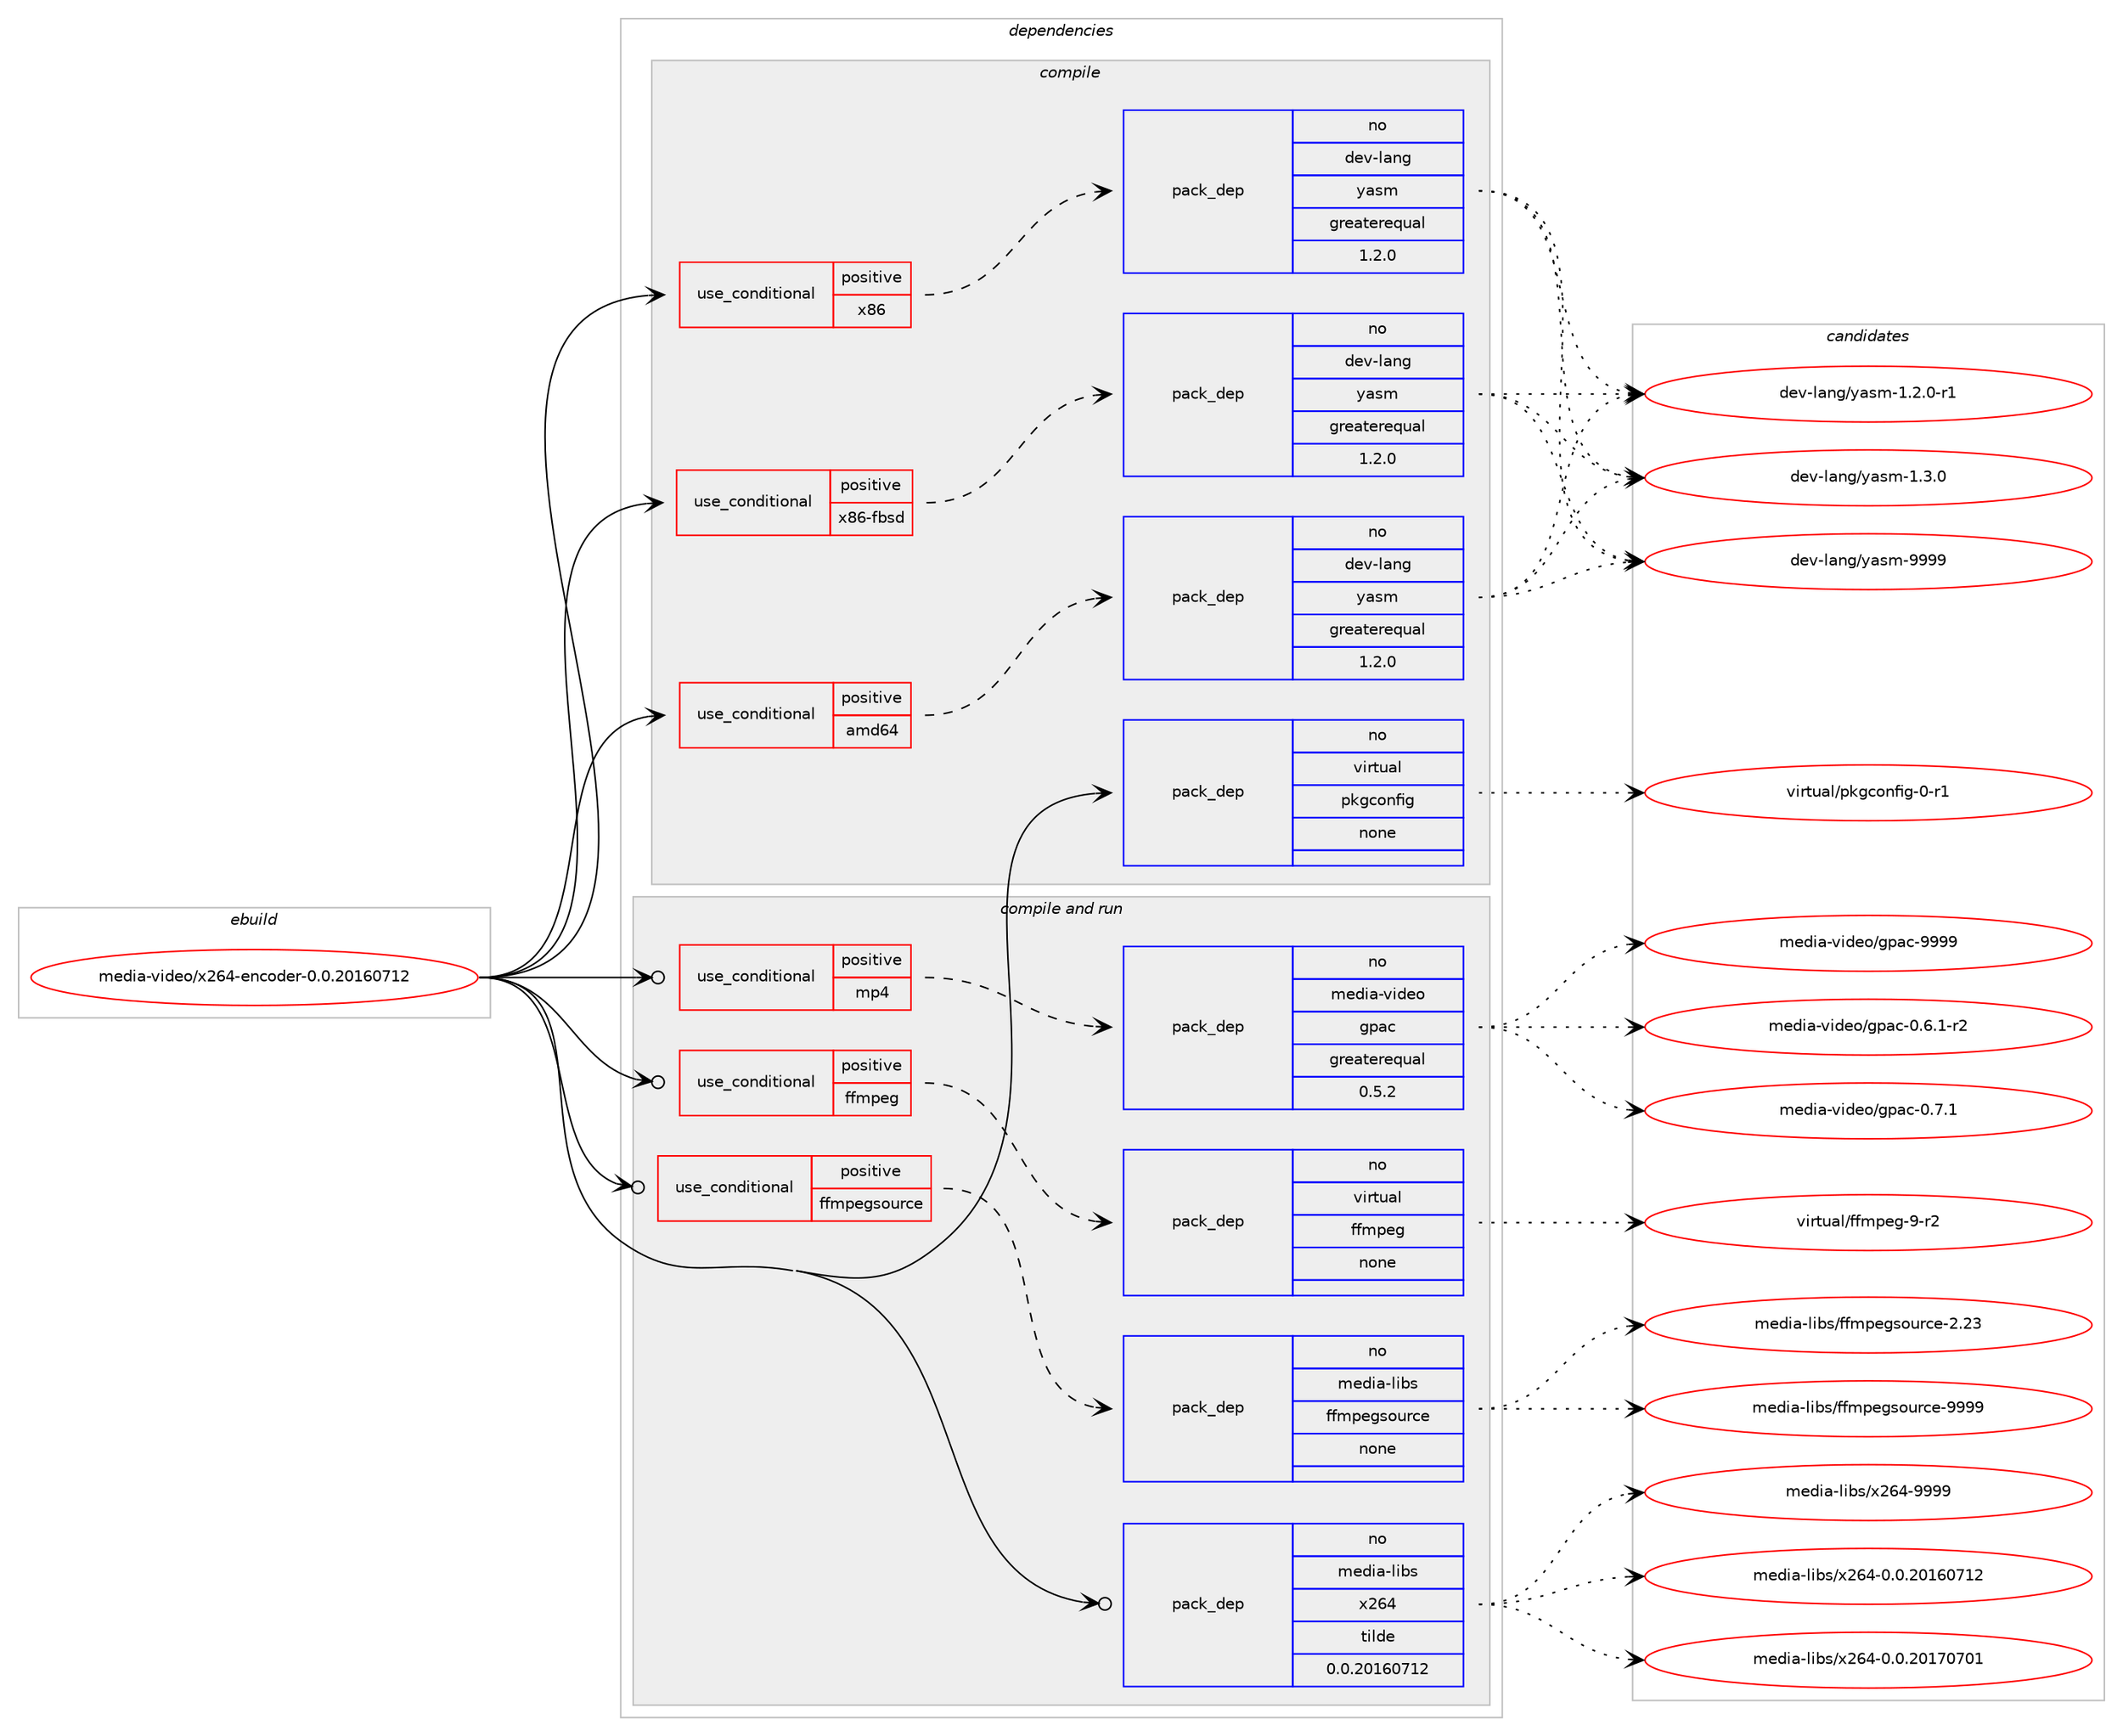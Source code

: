 digraph prolog {

# *************
# Graph options
# *************

newrank=true;
concentrate=true;
compound=true;
graph [rankdir=LR,fontname=Helvetica,fontsize=10,ranksep=1.5];#, ranksep=2.5, nodesep=0.2];
edge  [arrowhead=vee];
node  [fontname=Helvetica,fontsize=10];

# **********
# The ebuild
# **********

subgraph cluster_leftcol {
color=gray;
rank=same;
label=<<i>ebuild</i>>;
id [label="media-video/x264-encoder-0.0.20160712", color=red, width=4, href="../media-video/x264-encoder-0.0.20160712.svg"];
}

# ****************
# The dependencies
# ****************

subgraph cluster_midcol {
color=gray;
label=<<i>dependencies</i>>;
subgraph cluster_compile {
fillcolor="#eeeeee";
style=filled;
label=<<i>compile</i>>;
subgraph cond98353 {
dependency398399 [label=<<TABLE BORDER="0" CELLBORDER="1" CELLSPACING="0" CELLPADDING="4"><TR><TD ROWSPAN="3" CELLPADDING="10">use_conditional</TD></TR><TR><TD>positive</TD></TR><TR><TD>amd64</TD></TR></TABLE>>, shape=none, color=red];
subgraph pack293602 {
dependency398400 [label=<<TABLE BORDER="0" CELLBORDER="1" CELLSPACING="0" CELLPADDING="4" WIDTH="220"><TR><TD ROWSPAN="6" CELLPADDING="30">pack_dep</TD></TR><TR><TD WIDTH="110">no</TD></TR><TR><TD>dev-lang</TD></TR><TR><TD>yasm</TD></TR><TR><TD>greaterequal</TD></TR><TR><TD>1.2.0</TD></TR></TABLE>>, shape=none, color=blue];
}
dependency398399:e -> dependency398400:w [weight=20,style="dashed",arrowhead="vee"];
}
id:e -> dependency398399:w [weight=20,style="solid",arrowhead="vee"];
subgraph cond98354 {
dependency398401 [label=<<TABLE BORDER="0" CELLBORDER="1" CELLSPACING="0" CELLPADDING="4"><TR><TD ROWSPAN="3" CELLPADDING="10">use_conditional</TD></TR><TR><TD>positive</TD></TR><TR><TD>x86</TD></TR></TABLE>>, shape=none, color=red];
subgraph pack293603 {
dependency398402 [label=<<TABLE BORDER="0" CELLBORDER="1" CELLSPACING="0" CELLPADDING="4" WIDTH="220"><TR><TD ROWSPAN="6" CELLPADDING="30">pack_dep</TD></TR><TR><TD WIDTH="110">no</TD></TR><TR><TD>dev-lang</TD></TR><TR><TD>yasm</TD></TR><TR><TD>greaterequal</TD></TR><TR><TD>1.2.0</TD></TR></TABLE>>, shape=none, color=blue];
}
dependency398401:e -> dependency398402:w [weight=20,style="dashed",arrowhead="vee"];
}
id:e -> dependency398401:w [weight=20,style="solid",arrowhead="vee"];
subgraph cond98355 {
dependency398403 [label=<<TABLE BORDER="0" CELLBORDER="1" CELLSPACING="0" CELLPADDING="4"><TR><TD ROWSPAN="3" CELLPADDING="10">use_conditional</TD></TR><TR><TD>positive</TD></TR><TR><TD>x86-fbsd</TD></TR></TABLE>>, shape=none, color=red];
subgraph pack293604 {
dependency398404 [label=<<TABLE BORDER="0" CELLBORDER="1" CELLSPACING="0" CELLPADDING="4" WIDTH="220"><TR><TD ROWSPAN="6" CELLPADDING="30">pack_dep</TD></TR><TR><TD WIDTH="110">no</TD></TR><TR><TD>dev-lang</TD></TR><TR><TD>yasm</TD></TR><TR><TD>greaterequal</TD></TR><TR><TD>1.2.0</TD></TR></TABLE>>, shape=none, color=blue];
}
dependency398403:e -> dependency398404:w [weight=20,style="dashed",arrowhead="vee"];
}
id:e -> dependency398403:w [weight=20,style="solid",arrowhead="vee"];
subgraph pack293605 {
dependency398405 [label=<<TABLE BORDER="0" CELLBORDER="1" CELLSPACING="0" CELLPADDING="4" WIDTH="220"><TR><TD ROWSPAN="6" CELLPADDING="30">pack_dep</TD></TR><TR><TD WIDTH="110">no</TD></TR><TR><TD>virtual</TD></TR><TR><TD>pkgconfig</TD></TR><TR><TD>none</TD></TR><TR><TD></TD></TR></TABLE>>, shape=none, color=blue];
}
id:e -> dependency398405:w [weight=20,style="solid",arrowhead="vee"];
}
subgraph cluster_compileandrun {
fillcolor="#eeeeee";
style=filled;
label=<<i>compile and run</i>>;
subgraph cond98356 {
dependency398406 [label=<<TABLE BORDER="0" CELLBORDER="1" CELLSPACING="0" CELLPADDING="4"><TR><TD ROWSPAN="3" CELLPADDING="10">use_conditional</TD></TR><TR><TD>positive</TD></TR><TR><TD>ffmpeg</TD></TR></TABLE>>, shape=none, color=red];
subgraph pack293606 {
dependency398407 [label=<<TABLE BORDER="0" CELLBORDER="1" CELLSPACING="0" CELLPADDING="4" WIDTH="220"><TR><TD ROWSPAN="6" CELLPADDING="30">pack_dep</TD></TR><TR><TD WIDTH="110">no</TD></TR><TR><TD>virtual</TD></TR><TR><TD>ffmpeg</TD></TR><TR><TD>none</TD></TR><TR><TD></TD></TR></TABLE>>, shape=none, color=blue];
}
dependency398406:e -> dependency398407:w [weight=20,style="dashed",arrowhead="vee"];
}
id:e -> dependency398406:w [weight=20,style="solid",arrowhead="odotvee"];
subgraph cond98357 {
dependency398408 [label=<<TABLE BORDER="0" CELLBORDER="1" CELLSPACING="0" CELLPADDING="4"><TR><TD ROWSPAN="3" CELLPADDING="10">use_conditional</TD></TR><TR><TD>positive</TD></TR><TR><TD>ffmpegsource</TD></TR></TABLE>>, shape=none, color=red];
subgraph pack293607 {
dependency398409 [label=<<TABLE BORDER="0" CELLBORDER="1" CELLSPACING="0" CELLPADDING="4" WIDTH="220"><TR><TD ROWSPAN="6" CELLPADDING="30">pack_dep</TD></TR><TR><TD WIDTH="110">no</TD></TR><TR><TD>media-libs</TD></TR><TR><TD>ffmpegsource</TD></TR><TR><TD>none</TD></TR><TR><TD></TD></TR></TABLE>>, shape=none, color=blue];
}
dependency398408:e -> dependency398409:w [weight=20,style="dashed",arrowhead="vee"];
}
id:e -> dependency398408:w [weight=20,style="solid",arrowhead="odotvee"];
subgraph cond98358 {
dependency398410 [label=<<TABLE BORDER="0" CELLBORDER="1" CELLSPACING="0" CELLPADDING="4"><TR><TD ROWSPAN="3" CELLPADDING="10">use_conditional</TD></TR><TR><TD>positive</TD></TR><TR><TD>mp4</TD></TR></TABLE>>, shape=none, color=red];
subgraph pack293608 {
dependency398411 [label=<<TABLE BORDER="0" CELLBORDER="1" CELLSPACING="0" CELLPADDING="4" WIDTH="220"><TR><TD ROWSPAN="6" CELLPADDING="30">pack_dep</TD></TR><TR><TD WIDTH="110">no</TD></TR><TR><TD>media-video</TD></TR><TR><TD>gpac</TD></TR><TR><TD>greaterequal</TD></TR><TR><TD>0.5.2</TD></TR></TABLE>>, shape=none, color=blue];
}
dependency398410:e -> dependency398411:w [weight=20,style="dashed",arrowhead="vee"];
}
id:e -> dependency398410:w [weight=20,style="solid",arrowhead="odotvee"];
subgraph pack293609 {
dependency398412 [label=<<TABLE BORDER="0" CELLBORDER="1" CELLSPACING="0" CELLPADDING="4" WIDTH="220"><TR><TD ROWSPAN="6" CELLPADDING="30">pack_dep</TD></TR><TR><TD WIDTH="110">no</TD></TR><TR><TD>media-libs</TD></TR><TR><TD>x264</TD></TR><TR><TD>tilde</TD></TR><TR><TD>0.0.20160712</TD></TR></TABLE>>, shape=none, color=blue];
}
id:e -> dependency398412:w [weight=20,style="solid",arrowhead="odotvee"];
}
subgraph cluster_run {
fillcolor="#eeeeee";
style=filled;
label=<<i>run</i>>;
}
}

# **************
# The candidates
# **************

subgraph cluster_choices {
rank=same;
color=gray;
label=<<i>candidates</i>>;

subgraph choice293602 {
color=black;
nodesep=1;
choice100101118451089711010347121971151094549465046484511449 [label="dev-lang/yasm-1.2.0-r1", color=red, width=4,href="../dev-lang/yasm-1.2.0-r1.svg"];
choice10010111845108971101034712197115109454946514648 [label="dev-lang/yasm-1.3.0", color=red, width=4,href="../dev-lang/yasm-1.3.0.svg"];
choice100101118451089711010347121971151094557575757 [label="dev-lang/yasm-9999", color=red, width=4,href="../dev-lang/yasm-9999.svg"];
dependency398400:e -> choice100101118451089711010347121971151094549465046484511449:w [style=dotted,weight="100"];
dependency398400:e -> choice10010111845108971101034712197115109454946514648:w [style=dotted,weight="100"];
dependency398400:e -> choice100101118451089711010347121971151094557575757:w [style=dotted,weight="100"];
}
subgraph choice293603 {
color=black;
nodesep=1;
choice100101118451089711010347121971151094549465046484511449 [label="dev-lang/yasm-1.2.0-r1", color=red, width=4,href="../dev-lang/yasm-1.2.0-r1.svg"];
choice10010111845108971101034712197115109454946514648 [label="dev-lang/yasm-1.3.0", color=red, width=4,href="../dev-lang/yasm-1.3.0.svg"];
choice100101118451089711010347121971151094557575757 [label="dev-lang/yasm-9999", color=red, width=4,href="../dev-lang/yasm-9999.svg"];
dependency398402:e -> choice100101118451089711010347121971151094549465046484511449:w [style=dotted,weight="100"];
dependency398402:e -> choice10010111845108971101034712197115109454946514648:w [style=dotted,weight="100"];
dependency398402:e -> choice100101118451089711010347121971151094557575757:w [style=dotted,weight="100"];
}
subgraph choice293604 {
color=black;
nodesep=1;
choice100101118451089711010347121971151094549465046484511449 [label="dev-lang/yasm-1.2.0-r1", color=red, width=4,href="../dev-lang/yasm-1.2.0-r1.svg"];
choice10010111845108971101034712197115109454946514648 [label="dev-lang/yasm-1.3.0", color=red, width=4,href="../dev-lang/yasm-1.3.0.svg"];
choice100101118451089711010347121971151094557575757 [label="dev-lang/yasm-9999", color=red, width=4,href="../dev-lang/yasm-9999.svg"];
dependency398404:e -> choice100101118451089711010347121971151094549465046484511449:w [style=dotted,weight="100"];
dependency398404:e -> choice10010111845108971101034712197115109454946514648:w [style=dotted,weight="100"];
dependency398404:e -> choice100101118451089711010347121971151094557575757:w [style=dotted,weight="100"];
}
subgraph choice293605 {
color=black;
nodesep=1;
choice11810511411611797108471121071039911111010210510345484511449 [label="virtual/pkgconfig-0-r1", color=red, width=4,href="../virtual/pkgconfig-0-r1.svg"];
dependency398405:e -> choice11810511411611797108471121071039911111010210510345484511449:w [style=dotted,weight="100"];
}
subgraph choice293606 {
color=black;
nodesep=1;
choice118105114116117971084710210210911210110345574511450 [label="virtual/ffmpeg-9-r2", color=red, width=4,href="../virtual/ffmpeg-9-r2.svg"];
dependency398407:e -> choice118105114116117971084710210210911210110345574511450:w [style=dotted,weight="100"];
}
subgraph choice293607 {
color=black;
nodesep=1;
choice10910110010597451081059811547102102109112101103115111117114991014550465051 [label="media-libs/ffmpegsource-2.23", color=red, width=4,href="../media-libs/ffmpegsource-2.23.svg"];
choice10910110010597451081059811547102102109112101103115111117114991014557575757 [label="media-libs/ffmpegsource-9999", color=red, width=4,href="../media-libs/ffmpegsource-9999.svg"];
dependency398409:e -> choice10910110010597451081059811547102102109112101103115111117114991014550465051:w [style=dotted,weight="100"];
dependency398409:e -> choice10910110010597451081059811547102102109112101103115111117114991014557575757:w [style=dotted,weight="100"];
}
subgraph choice293608 {
color=black;
nodesep=1;
choice10910110010597451181051001011114710311297994548465446494511450 [label="media-video/gpac-0.6.1-r2", color=red, width=4,href="../media-video/gpac-0.6.1-r2.svg"];
choice1091011001059745118105100101111471031129799454846554649 [label="media-video/gpac-0.7.1", color=red, width=4,href="../media-video/gpac-0.7.1.svg"];
choice10910110010597451181051001011114710311297994557575757 [label="media-video/gpac-9999", color=red, width=4,href="../media-video/gpac-9999.svg"];
dependency398411:e -> choice10910110010597451181051001011114710311297994548465446494511450:w [style=dotted,weight="100"];
dependency398411:e -> choice1091011001059745118105100101111471031129799454846554649:w [style=dotted,weight="100"];
dependency398411:e -> choice10910110010597451181051001011114710311297994557575757:w [style=dotted,weight="100"];
}
subgraph choice293609 {
color=black;
nodesep=1;
choice1091011001059745108105981154712050545245484648465048495448554950 [label="media-libs/x264-0.0.20160712", color=red, width=4,href="../media-libs/x264-0.0.20160712.svg"];
choice1091011001059745108105981154712050545245484648465048495548554849 [label="media-libs/x264-0.0.20170701", color=red, width=4,href="../media-libs/x264-0.0.20170701.svg"];
choice109101100105974510810598115471205054524557575757 [label="media-libs/x264-9999", color=red, width=4,href="../media-libs/x264-9999.svg"];
dependency398412:e -> choice1091011001059745108105981154712050545245484648465048495448554950:w [style=dotted,weight="100"];
dependency398412:e -> choice1091011001059745108105981154712050545245484648465048495548554849:w [style=dotted,weight="100"];
dependency398412:e -> choice109101100105974510810598115471205054524557575757:w [style=dotted,weight="100"];
}
}

}
